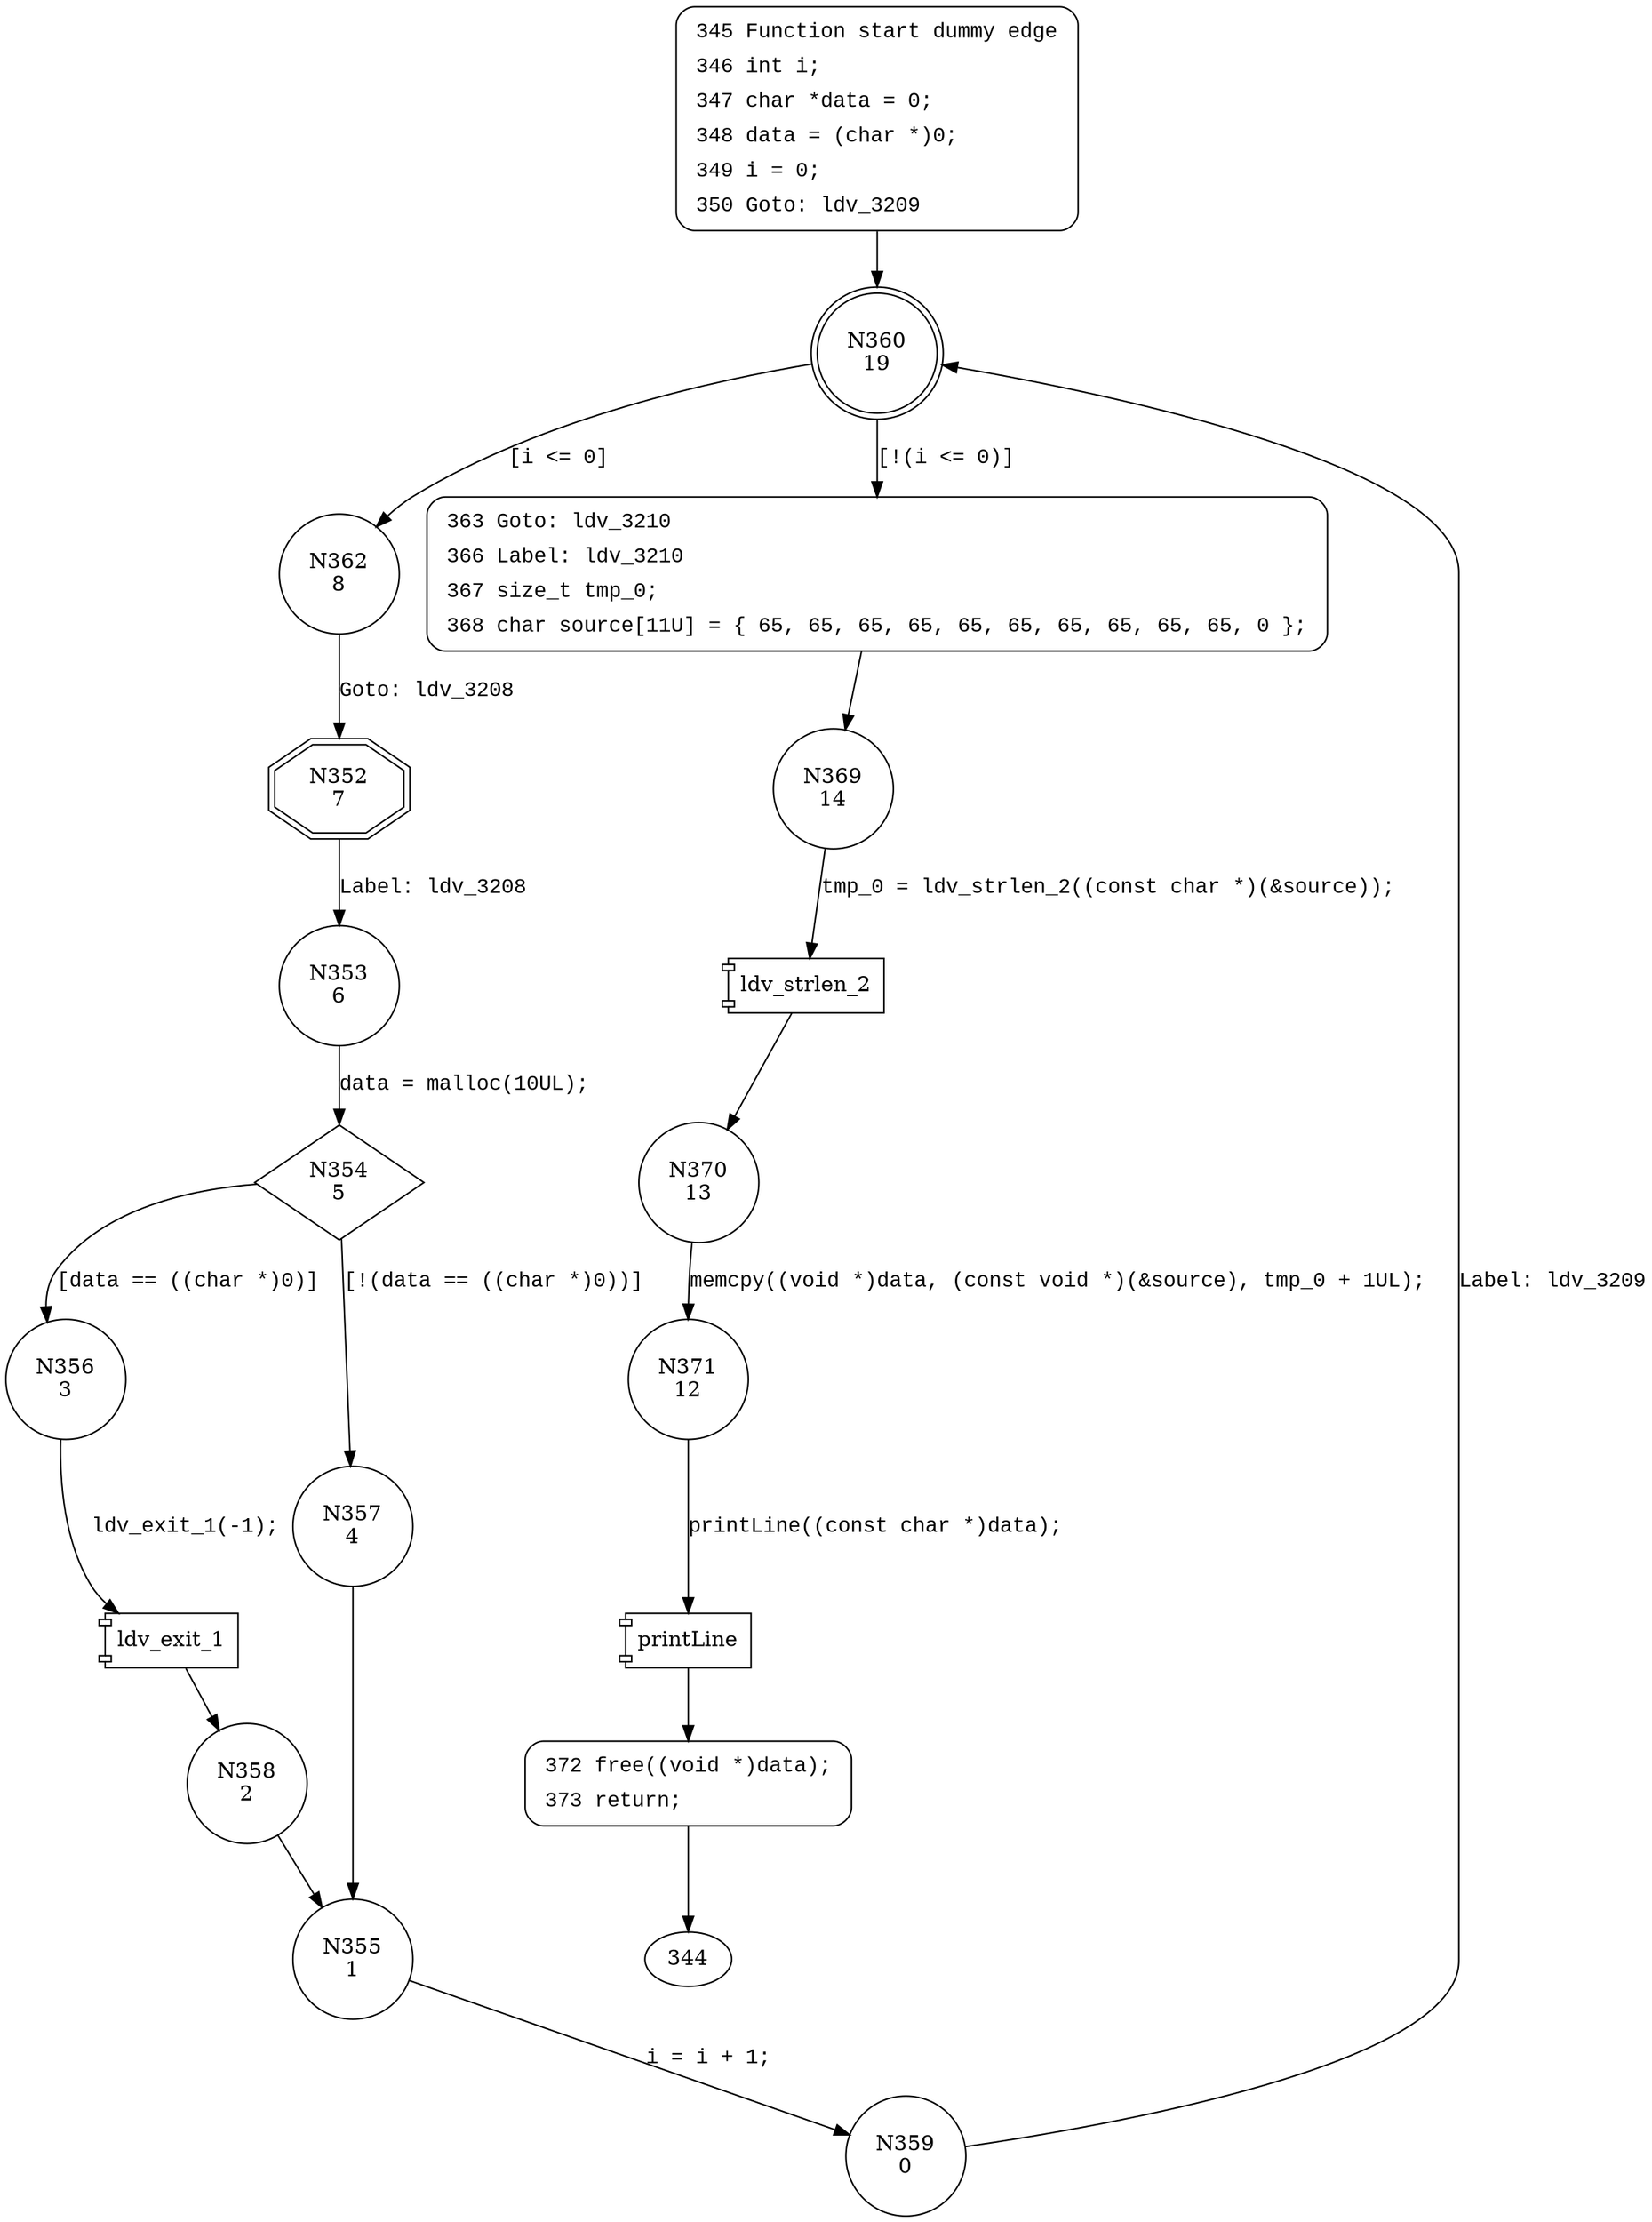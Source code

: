 digraph CWE122_Heap_Based_Buffer_Overflow__c_CWE193_char_memcpy_17_bad {
360 [shape="doublecircle" label="N360\n19"]
362 [shape="circle" label="N362\n8"]
363 [shape="circle" label="N363\n18"]
369 [shape="circle" label="N369\n14"]
370 [shape="circle" label="N370\n13"]
371 [shape="circle" label="N371\n12"]
372 [shape="circle" label="N372\n11"]
352 [shape="doubleoctagon" label="N352\n7"]
353 [shape="circle" label="N353\n6"]
354 [shape="diamond" label="N354\n5"]
356 [shape="circle" label="N356\n3"]
357 [shape="circle" label="N357\n4"]
355 [shape="circle" label="N355\n1"]
359 [shape="circle" label="N359\n0"]
358 [shape="circle" label="N358\n2"]
345 [style="filled,bold" penwidth="1" fillcolor="white" fontname="Courier New" shape="Mrecord" label=<<table border="0" cellborder="0" cellpadding="3" bgcolor="white"><tr><td align="right">345</td><td align="left">Function start dummy edge</td></tr><tr><td align="right">346</td><td align="left">int i;</td></tr><tr><td align="right">347</td><td align="left">char *data = 0;</td></tr><tr><td align="right">348</td><td align="left">data = (char *)0;</td></tr><tr><td align="right">349</td><td align="left">i = 0;</td></tr><tr><td align="right">350</td><td align="left">Goto: ldv_3209</td></tr></table>>]
345 -> 360[label=""]
363 [style="filled,bold" penwidth="1" fillcolor="white" fontname="Courier New" shape="Mrecord" label=<<table border="0" cellborder="0" cellpadding="3" bgcolor="white"><tr><td align="right">363</td><td align="left">Goto: ldv_3210</td></tr><tr><td align="right">366</td><td align="left">Label: ldv_3210</td></tr><tr><td align="right">367</td><td align="left">size_t tmp_0;</td></tr><tr><td align="right">368</td><td align="left">char source[11U] = &#123; 65, 65, 65, 65, 65, 65, 65, 65, 65, 65, 0 &#125;;</td></tr></table>>]
363 -> 369[label=""]
372 [style="filled,bold" penwidth="1" fillcolor="white" fontname="Courier New" shape="Mrecord" label=<<table border="0" cellborder="0" cellpadding="3" bgcolor="white"><tr><td align="right">372</td><td align="left">free((void *)data);</td></tr><tr><td align="right">373</td><td align="left">return;</td></tr></table>>]
372 -> 344[label=""]
360 -> 362 [label="[i <= 0]" fontname="Courier New"]
360 -> 363 [label="[!(i <= 0)]" fontname="Courier New"]
100008 [shape="component" label="ldv_strlen_2"]
369 -> 100008 [label="tmp_0 = ldv_strlen_2((const char *)(&source));" fontname="Courier New"]
100008 -> 370 [label="" fontname="Courier New"]
100009 [shape="component" label="printLine"]
371 -> 100009 [label="printLine((const char *)data);" fontname="Courier New"]
100009 -> 372 [label="" fontname="Courier New"]
362 -> 352 [label="Goto: ldv_3208" fontname="Courier New"]
352 -> 353 [label="Label: ldv_3208" fontname="Courier New"]
354 -> 356 [label="[data == ((char *)0)]" fontname="Courier New"]
354 -> 357 [label="[!(data == ((char *)0))]" fontname="Courier New"]
355 -> 359 [label="i = i + 1;" fontname="Courier New"]
100010 [shape="component" label="ldv_exit_1"]
356 -> 100010 [label="ldv_exit_1(-1);" fontname="Courier New"]
100010 -> 358 [label="" fontname="Courier New"]
370 -> 371 [label="memcpy((void *)data, (const void *)(&source), tmp_0 + 1UL);" fontname="Courier New"]
353 -> 354 [label="data = malloc(10UL);" fontname="Courier New"]
357 -> 355 [label="" fontname="Courier New"]
359 -> 360 [label="Label: ldv_3209" fontname="Courier New"]
358 -> 355 [label="" fontname="Courier New"]
}